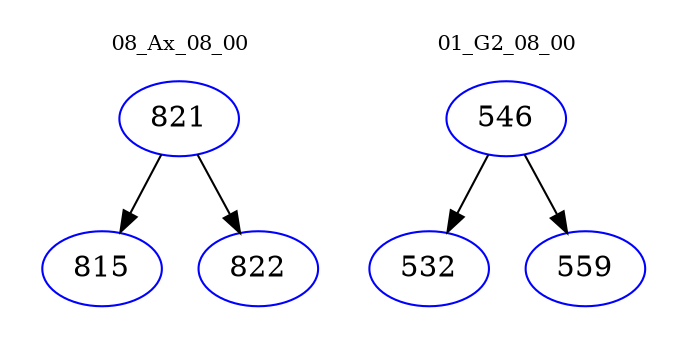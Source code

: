 digraph{
subgraph cluster_0 {
color = white
label = "08_Ax_08_00";
fontsize=10;
T0_821 [label="821", color="blue"]
T0_821 -> T0_815 [color="black"]
T0_815 [label="815", color="blue"]
T0_821 -> T0_822 [color="black"]
T0_822 [label="822", color="blue"]
}
subgraph cluster_1 {
color = white
label = "01_G2_08_00";
fontsize=10;
T1_546 [label="546", color="blue"]
T1_546 -> T1_532 [color="black"]
T1_532 [label="532", color="blue"]
T1_546 -> T1_559 [color="black"]
T1_559 [label="559", color="blue"]
}
}
